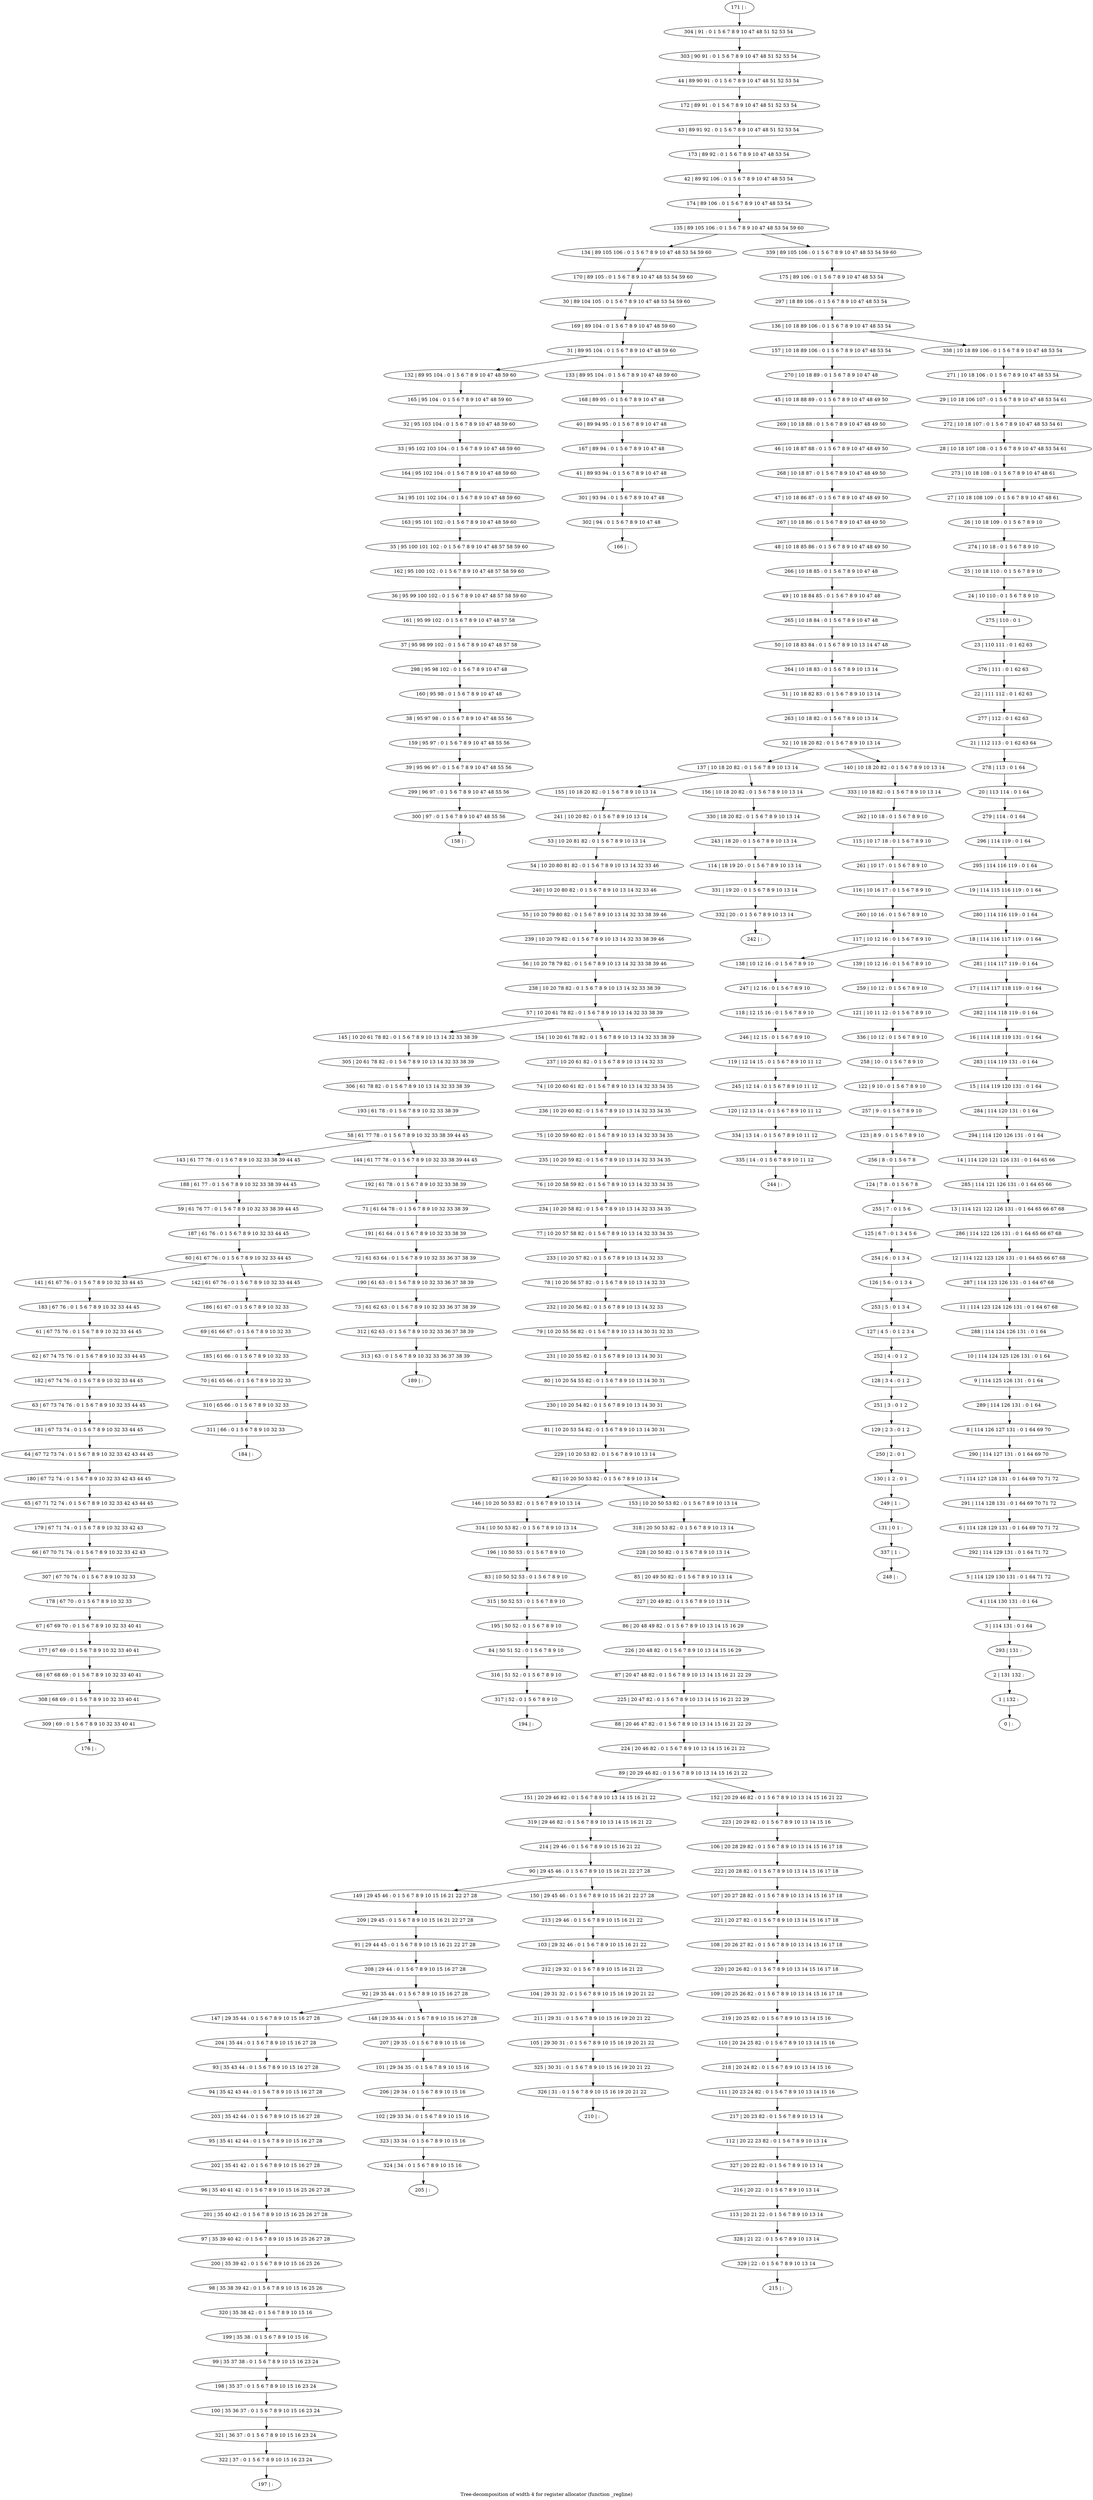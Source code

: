 digraph G {
graph [label="Tree-decomposition of width 4 for register allocator (function _regline)"]
0[label="0 | : "];
1[label="1 | 132 : "];
2[label="2 | 131 132 : "];
3[label="3 | 114 131 : 0 1 64 "];
4[label="4 | 114 130 131 : 0 1 64 "];
5[label="5 | 114 129 130 131 : 0 1 64 71 72 "];
6[label="6 | 114 128 129 131 : 0 1 64 69 70 71 72 "];
7[label="7 | 114 127 128 131 : 0 1 64 69 70 71 72 "];
8[label="8 | 114 126 127 131 : 0 1 64 69 70 "];
9[label="9 | 114 125 126 131 : 0 1 64 "];
10[label="10 | 114 124 125 126 131 : 0 1 64 "];
11[label="11 | 114 123 124 126 131 : 0 1 64 67 68 "];
12[label="12 | 114 122 123 126 131 : 0 1 64 65 66 67 68 "];
13[label="13 | 114 121 122 126 131 : 0 1 64 65 66 67 68 "];
14[label="14 | 114 120 121 126 131 : 0 1 64 65 66 "];
15[label="15 | 114 119 120 131 : 0 1 64 "];
16[label="16 | 114 118 119 131 : 0 1 64 "];
17[label="17 | 114 117 118 119 : 0 1 64 "];
18[label="18 | 114 116 117 119 : 0 1 64 "];
19[label="19 | 114 115 116 119 : 0 1 64 "];
20[label="20 | 113 114 : 0 1 64 "];
21[label="21 | 112 113 : 0 1 62 63 64 "];
22[label="22 | 111 112 : 0 1 62 63 "];
23[label="23 | 110 111 : 0 1 62 63 "];
24[label="24 | 10 110 : 0 1 5 6 7 8 9 10 "];
25[label="25 | 10 18 110 : 0 1 5 6 7 8 9 10 "];
26[label="26 | 10 18 109 : 0 1 5 6 7 8 9 10 "];
27[label="27 | 10 18 108 109 : 0 1 5 6 7 8 9 10 47 48 61 "];
28[label="28 | 10 18 107 108 : 0 1 5 6 7 8 9 10 47 48 53 54 61 "];
29[label="29 | 10 18 106 107 : 0 1 5 6 7 8 9 10 47 48 53 54 61 "];
30[label="30 | 89 104 105 : 0 1 5 6 7 8 9 10 47 48 53 54 59 60 "];
31[label="31 | 89 95 104 : 0 1 5 6 7 8 9 10 47 48 59 60 "];
32[label="32 | 95 103 104 : 0 1 5 6 7 8 9 10 47 48 59 60 "];
33[label="33 | 95 102 103 104 : 0 1 5 6 7 8 9 10 47 48 59 60 "];
34[label="34 | 95 101 102 104 : 0 1 5 6 7 8 9 10 47 48 59 60 "];
35[label="35 | 95 100 101 102 : 0 1 5 6 7 8 9 10 47 48 57 58 59 60 "];
36[label="36 | 95 99 100 102 : 0 1 5 6 7 8 9 10 47 48 57 58 59 60 "];
37[label="37 | 95 98 99 102 : 0 1 5 6 7 8 9 10 47 48 57 58 "];
38[label="38 | 95 97 98 : 0 1 5 6 7 8 9 10 47 48 55 56 "];
39[label="39 | 95 96 97 : 0 1 5 6 7 8 9 10 47 48 55 56 "];
40[label="40 | 89 94 95 : 0 1 5 6 7 8 9 10 47 48 "];
41[label="41 | 89 93 94 : 0 1 5 6 7 8 9 10 47 48 "];
42[label="42 | 89 92 106 : 0 1 5 6 7 8 9 10 47 48 53 54 "];
43[label="43 | 89 91 92 : 0 1 5 6 7 8 9 10 47 48 51 52 53 54 "];
44[label="44 | 89 90 91 : 0 1 5 6 7 8 9 10 47 48 51 52 53 54 "];
45[label="45 | 10 18 88 89 : 0 1 5 6 7 8 9 10 47 48 49 50 "];
46[label="46 | 10 18 87 88 : 0 1 5 6 7 8 9 10 47 48 49 50 "];
47[label="47 | 10 18 86 87 : 0 1 5 6 7 8 9 10 47 48 49 50 "];
48[label="48 | 10 18 85 86 : 0 1 5 6 7 8 9 10 47 48 49 50 "];
49[label="49 | 10 18 84 85 : 0 1 5 6 7 8 9 10 47 48 "];
50[label="50 | 10 18 83 84 : 0 1 5 6 7 8 9 10 13 14 47 48 "];
51[label="51 | 10 18 82 83 : 0 1 5 6 7 8 9 10 13 14 "];
52[label="52 | 10 18 20 82 : 0 1 5 6 7 8 9 10 13 14 "];
53[label="53 | 10 20 81 82 : 0 1 5 6 7 8 9 10 13 14 "];
54[label="54 | 10 20 80 81 82 : 0 1 5 6 7 8 9 10 13 14 32 33 46 "];
55[label="55 | 10 20 79 80 82 : 0 1 5 6 7 8 9 10 13 14 32 33 38 39 46 "];
56[label="56 | 10 20 78 79 82 : 0 1 5 6 7 8 9 10 13 14 32 33 38 39 46 "];
57[label="57 | 10 20 61 78 82 : 0 1 5 6 7 8 9 10 13 14 32 33 38 39 "];
58[label="58 | 61 77 78 : 0 1 5 6 7 8 9 10 32 33 38 39 44 45 "];
59[label="59 | 61 76 77 : 0 1 5 6 7 8 9 10 32 33 38 39 44 45 "];
60[label="60 | 61 67 76 : 0 1 5 6 7 8 9 10 32 33 44 45 "];
61[label="61 | 67 75 76 : 0 1 5 6 7 8 9 10 32 33 44 45 "];
62[label="62 | 67 74 75 76 : 0 1 5 6 7 8 9 10 32 33 44 45 "];
63[label="63 | 67 73 74 76 : 0 1 5 6 7 8 9 10 32 33 44 45 "];
64[label="64 | 67 72 73 74 : 0 1 5 6 7 8 9 10 32 33 42 43 44 45 "];
65[label="65 | 67 71 72 74 : 0 1 5 6 7 8 9 10 32 33 42 43 44 45 "];
66[label="66 | 67 70 71 74 : 0 1 5 6 7 8 9 10 32 33 42 43 "];
67[label="67 | 67 69 70 : 0 1 5 6 7 8 9 10 32 33 40 41 "];
68[label="68 | 67 68 69 : 0 1 5 6 7 8 9 10 32 33 40 41 "];
69[label="69 | 61 66 67 : 0 1 5 6 7 8 9 10 32 33 "];
70[label="70 | 61 65 66 : 0 1 5 6 7 8 9 10 32 33 "];
71[label="71 | 61 64 78 : 0 1 5 6 7 8 9 10 32 33 38 39 "];
72[label="72 | 61 63 64 : 0 1 5 6 7 8 9 10 32 33 36 37 38 39 "];
73[label="73 | 61 62 63 : 0 1 5 6 7 8 9 10 32 33 36 37 38 39 "];
74[label="74 | 10 20 60 61 82 : 0 1 5 6 7 8 9 10 13 14 32 33 34 35 "];
75[label="75 | 10 20 59 60 82 : 0 1 5 6 7 8 9 10 13 14 32 33 34 35 "];
76[label="76 | 10 20 58 59 82 : 0 1 5 6 7 8 9 10 13 14 32 33 34 35 "];
77[label="77 | 10 20 57 58 82 : 0 1 5 6 7 8 9 10 13 14 32 33 34 35 "];
78[label="78 | 10 20 56 57 82 : 0 1 5 6 7 8 9 10 13 14 32 33 "];
79[label="79 | 10 20 55 56 82 : 0 1 5 6 7 8 9 10 13 14 30 31 32 33 "];
80[label="80 | 10 20 54 55 82 : 0 1 5 6 7 8 9 10 13 14 30 31 "];
81[label="81 | 10 20 53 54 82 : 0 1 5 6 7 8 9 10 13 14 30 31 "];
82[label="82 | 10 20 50 53 82 : 0 1 5 6 7 8 9 10 13 14 "];
83[label="83 | 10 50 52 53 : 0 1 5 6 7 8 9 10 "];
84[label="84 | 50 51 52 : 0 1 5 6 7 8 9 10 "];
85[label="85 | 20 49 50 82 : 0 1 5 6 7 8 9 10 13 14 "];
86[label="86 | 20 48 49 82 : 0 1 5 6 7 8 9 10 13 14 15 16 29 "];
87[label="87 | 20 47 48 82 : 0 1 5 6 7 8 9 10 13 14 15 16 21 22 29 "];
88[label="88 | 20 46 47 82 : 0 1 5 6 7 8 9 10 13 14 15 16 21 22 29 "];
89[label="89 | 20 29 46 82 : 0 1 5 6 7 8 9 10 13 14 15 16 21 22 "];
90[label="90 | 29 45 46 : 0 1 5 6 7 8 9 10 15 16 21 22 27 28 "];
91[label="91 | 29 44 45 : 0 1 5 6 7 8 9 10 15 16 21 22 27 28 "];
92[label="92 | 29 35 44 : 0 1 5 6 7 8 9 10 15 16 27 28 "];
93[label="93 | 35 43 44 : 0 1 5 6 7 8 9 10 15 16 27 28 "];
94[label="94 | 35 42 43 44 : 0 1 5 6 7 8 9 10 15 16 27 28 "];
95[label="95 | 35 41 42 44 : 0 1 5 6 7 8 9 10 15 16 27 28 "];
96[label="96 | 35 40 41 42 : 0 1 5 6 7 8 9 10 15 16 25 26 27 28 "];
97[label="97 | 35 39 40 42 : 0 1 5 6 7 8 9 10 15 16 25 26 27 28 "];
98[label="98 | 35 38 39 42 : 0 1 5 6 7 8 9 10 15 16 25 26 "];
99[label="99 | 35 37 38 : 0 1 5 6 7 8 9 10 15 16 23 24 "];
100[label="100 | 35 36 37 : 0 1 5 6 7 8 9 10 15 16 23 24 "];
101[label="101 | 29 34 35 : 0 1 5 6 7 8 9 10 15 16 "];
102[label="102 | 29 33 34 : 0 1 5 6 7 8 9 10 15 16 "];
103[label="103 | 29 32 46 : 0 1 5 6 7 8 9 10 15 16 21 22 "];
104[label="104 | 29 31 32 : 0 1 5 6 7 8 9 10 15 16 19 20 21 22 "];
105[label="105 | 29 30 31 : 0 1 5 6 7 8 9 10 15 16 19 20 21 22 "];
106[label="106 | 20 28 29 82 : 0 1 5 6 7 8 9 10 13 14 15 16 17 18 "];
107[label="107 | 20 27 28 82 : 0 1 5 6 7 8 9 10 13 14 15 16 17 18 "];
108[label="108 | 20 26 27 82 : 0 1 5 6 7 8 9 10 13 14 15 16 17 18 "];
109[label="109 | 20 25 26 82 : 0 1 5 6 7 8 9 10 13 14 15 16 17 18 "];
110[label="110 | 20 24 25 82 : 0 1 5 6 7 8 9 10 13 14 15 16 "];
111[label="111 | 20 23 24 82 : 0 1 5 6 7 8 9 10 13 14 15 16 "];
112[label="112 | 20 22 23 82 : 0 1 5 6 7 8 9 10 13 14 "];
113[label="113 | 20 21 22 : 0 1 5 6 7 8 9 10 13 14 "];
114[label="114 | 18 19 20 : 0 1 5 6 7 8 9 10 13 14 "];
115[label="115 | 10 17 18 : 0 1 5 6 7 8 9 10 "];
116[label="116 | 10 16 17 : 0 1 5 6 7 8 9 10 "];
117[label="117 | 10 12 16 : 0 1 5 6 7 8 9 10 "];
118[label="118 | 12 15 16 : 0 1 5 6 7 8 9 10 "];
119[label="119 | 12 14 15 : 0 1 5 6 7 8 9 10 11 12 "];
120[label="120 | 12 13 14 : 0 1 5 6 7 8 9 10 11 12 "];
121[label="121 | 10 11 12 : 0 1 5 6 7 8 9 10 "];
122[label="122 | 9 10 : 0 1 5 6 7 8 9 10 "];
123[label="123 | 8 9 : 0 1 5 6 7 8 9 10 "];
124[label="124 | 7 8 : 0 1 5 6 7 8 "];
125[label="125 | 6 7 : 0 1 3 4 5 6 "];
126[label="126 | 5 6 : 0 1 3 4 "];
127[label="127 | 4 5 : 0 1 2 3 4 "];
128[label="128 | 3 4 : 0 1 2 "];
129[label="129 | 2 3 : 0 1 2 "];
130[label="130 | 1 2 : 0 1 "];
131[label="131 | 0 1 : "];
132[label="132 | 89 95 104 : 0 1 5 6 7 8 9 10 47 48 59 60 "];
133[label="133 | 89 95 104 : 0 1 5 6 7 8 9 10 47 48 59 60 "];
134[label="134 | 89 105 106 : 0 1 5 6 7 8 9 10 47 48 53 54 59 60 "];
135[label="135 | 89 105 106 : 0 1 5 6 7 8 9 10 47 48 53 54 59 60 "];
136[label="136 | 10 18 89 106 : 0 1 5 6 7 8 9 10 47 48 53 54 "];
137[label="137 | 10 18 20 82 : 0 1 5 6 7 8 9 10 13 14 "];
138[label="138 | 10 12 16 : 0 1 5 6 7 8 9 10 "];
139[label="139 | 10 12 16 : 0 1 5 6 7 8 9 10 "];
140[label="140 | 10 18 20 82 : 0 1 5 6 7 8 9 10 13 14 "];
141[label="141 | 61 67 76 : 0 1 5 6 7 8 9 10 32 33 44 45 "];
142[label="142 | 61 67 76 : 0 1 5 6 7 8 9 10 32 33 44 45 "];
143[label="143 | 61 77 78 : 0 1 5 6 7 8 9 10 32 33 38 39 44 45 "];
144[label="144 | 61 77 78 : 0 1 5 6 7 8 9 10 32 33 38 39 44 45 "];
145[label="145 | 10 20 61 78 82 : 0 1 5 6 7 8 9 10 13 14 32 33 38 39 "];
146[label="146 | 10 20 50 53 82 : 0 1 5 6 7 8 9 10 13 14 "];
147[label="147 | 29 35 44 : 0 1 5 6 7 8 9 10 15 16 27 28 "];
148[label="148 | 29 35 44 : 0 1 5 6 7 8 9 10 15 16 27 28 "];
149[label="149 | 29 45 46 : 0 1 5 6 7 8 9 10 15 16 21 22 27 28 "];
150[label="150 | 29 45 46 : 0 1 5 6 7 8 9 10 15 16 21 22 27 28 "];
151[label="151 | 20 29 46 82 : 0 1 5 6 7 8 9 10 13 14 15 16 21 22 "];
152[label="152 | 20 29 46 82 : 0 1 5 6 7 8 9 10 13 14 15 16 21 22 "];
153[label="153 | 10 20 50 53 82 : 0 1 5 6 7 8 9 10 13 14 "];
154[label="154 | 10 20 61 78 82 : 0 1 5 6 7 8 9 10 13 14 32 33 38 39 "];
155[label="155 | 10 18 20 82 : 0 1 5 6 7 8 9 10 13 14 "];
156[label="156 | 10 18 20 82 : 0 1 5 6 7 8 9 10 13 14 "];
157[label="157 | 10 18 89 106 : 0 1 5 6 7 8 9 10 47 48 53 54 "];
158[label="158 | : "];
159[label="159 | 95 97 : 0 1 5 6 7 8 9 10 47 48 55 56 "];
160[label="160 | 95 98 : 0 1 5 6 7 8 9 10 47 48 "];
161[label="161 | 95 99 102 : 0 1 5 6 7 8 9 10 47 48 57 58 "];
162[label="162 | 95 100 102 : 0 1 5 6 7 8 9 10 47 48 57 58 59 60 "];
163[label="163 | 95 101 102 : 0 1 5 6 7 8 9 10 47 48 59 60 "];
164[label="164 | 95 102 104 : 0 1 5 6 7 8 9 10 47 48 59 60 "];
165[label="165 | 95 104 : 0 1 5 6 7 8 9 10 47 48 59 60 "];
166[label="166 | : "];
167[label="167 | 89 94 : 0 1 5 6 7 8 9 10 47 48 "];
168[label="168 | 89 95 : 0 1 5 6 7 8 9 10 47 48 "];
169[label="169 | 89 104 : 0 1 5 6 7 8 9 10 47 48 59 60 "];
170[label="170 | 89 105 : 0 1 5 6 7 8 9 10 47 48 53 54 59 60 "];
171[label="171 | : "];
172[label="172 | 89 91 : 0 1 5 6 7 8 9 10 47 48 51 52 53 54 "];
173[label="173 | 89 92 : 0 1 5 6 7 8 9 10 47 48 53 54 "];
174[label="174 | 89 106 : 0 1 5 6 7 8 9 10 47 48 53 54 "];
175[label="175 | 89 106 : 0 1 5 6 7 8 9 10 47 48 53 54 "];
176[label="176 | : "];
177[label="177 | 67 69 : 0 1 5 6 7 8 9 10 32 33 40 41 "];
178[label="178 | 67 70 : 0 1 5 6 7 8 9 10 32 33 "];
179[label="179 | 67 71 74 : 0 1 5 6 7 8 9 10 32 33 42 43 "];
180[label="180 | 67 72 74 : 0 1 5 6 7 8 9 10 32 33 42 43 44 45 "];
181[label="181 | 67 73 74 : 0 1 5 6 7 8 9 10 32 33 44 45 "];
182[label="182 | 67 74 76 : 0 1 5 6 7 8 9 10 32 33 44 45 "];
183[label="183 | 67 76 : 0 1 5 6 7 8 9 10 32 33 44 45 "];
184[label="184 | : "];
185[label="185 | 61 66 : 0 1 5 6 7 8 9 10 32 33 "];
186[label="186 | 61 67 : 0 1 5 6 7 8 9 10 32 33 "];
187[label="187 | 61 76 : 0 1 5 6 7 8 9 10 32 33 44 45 "];
188[label="188 | 61 77 : 0 1 5 6 7 8 9 10 32 33 38 39 44 45 "];
189[label="189 | : "];
190[label="190 | 61 63 : 0 1 5 6 7 8 9 10 32 33 36 37 38 39 "];
191[label="191 | 61 64 : 0 1 5 6 7 8 9 10 32 33 38 39 "];
192[label="192 | 61 78 : 0 1 5 6 7 8 9 10 32 33 38 39 "];
193[label="193 | 61 78 : 0 1 5 6 7 8 9 10 32 33 38 39 "];
194[label="194 | : "];
195[label="195 | 50 52 : 0 1 5 6 7 8 9 10 "];
196[label="196 | 10 50 53 : 0 1 5 6 7 8 9 10 "];
197[label="197 | : "];
198[label="198 | 35 37 : 0 1 5 6 7 8 9 10 15 16 23 24 "];
199[label="199 | 35 38 : 0 1 5 6 7 8 9 10 15 16 "];
200[label="200 | 35 39 42 : 0 1 5 6 7 8 9 10 15 16 25 26 "];
201[label="201 | 35 40 42 : 0 1 5 6 7 8 9 10 15 16 25 26 27 28 "];
202[label="202 | 35 41 42 : 0 1 5 6 7 8 9 10 15 16 27 28 "];
203[label="203 | 35 42 44 : 0 1 5 6 7 8 9 10 15 16 27 28 "];
204[label="204 | 35 44 : 0 1 5 6 7 8 9 10 15 16 27 28 "];
205[label="205 | : "];
206[label="206 | 29 34 : 0 1 5 6 7 8 9 10 15 16 "];
207[label="207 | 29 35 : 0 1 5 6 7 8 9 10 15 16 "];
208[label="208 | 29 44 : 0 1 5 6 7 8 9 10 15 16 27 28 "];
209[label="209 | 29 45 : 0 1 5 6 7 8 9 10 15 16 21 22 27 28 "];
210[label="210 | : "];
211[label="211 | 29 31 : 0 1 5 6 7 8 9 10 15 16 19 20 21 22 "];
212[label="212 | 29 32 : 0 1 5 6 7 8 9 10 15 16 21 22 "];
213[label="213 | 29 46 : 0 1 5 6 7 8 9 10 15 16 21 22 "];
214[label="214 | 29 46 : 0 1 5 6 7 8 9 10 15 16 21 22 "];
215[label="215 | : "];
216[label="216 | 20 22 : 0 1 5 6 7 8 9 10 13 14 "];
217[label="217 | 20 23 82 : 0 1 5 6 7 8 9 10 13 14 "];
218[label="218 | 20 24 82 : 0 1 5 6 7 8 9 10 13 14 15 16 "];
219[label="219 | 20 25 82 : 0 1 5 6 7 8 9 10 13 14 15 16 "];
220[label="220 | 20 26 82 : 0 1 5 6 7 8 9 10 13 14 15 16 17 18 "];
221[label="221 | 20 27 82 : 0 1 5 6 7 8 9 10 13 14 15 16 17 18 "];
222[label="222 | 20 28 82 : 0 1 5 6 7 8 9 10 13 14 15 16 17 18 "];
223[label="223 | 20 29 82 : 0 1 5 6 7 8 9 10 13 14 15 16 "];
224[label="224 | 20 46 82 : 0 1 5 6 7 8 9 10 13 14 15 16 21 22 "];
225[label="225 | 20 47 82 : 0 1 5 6 7 8 9 10 13 14 15 16 21 22 29 "];
226[label="226 | 20 48 82 : 0 1 5 6 7 8 9 10 13 14 15 16 29 "];
227[label="227 | 20 49 82 : 0 1 5 6 7 8 9 10 13 14 "];
228[label="228 | 20 50 82 : 0 1 5 6 7 8 9 10 13 14 "];
229[label="229 | 10 20 53 82 : 0 1 5 6 7 8 9 10 13 14 "];
230[label="230 | 10 20 54 82 : 0 1 5 6 7 8 9 10 13 14 30 31 "];
231[label="231 | 10 20 55 82 : 0 1 5 6 7 8 9 10 13 14 30 31 "];
232[label="232 | 10 20 56 82 : 0 1 5 6 7 8 9 10 13 14 32 33 "];
233[label="233 | 10 20 57 82 : 0 1 5 6 7 8 9 10 13 14 32 33 "];
234[label="234 | 10 20 58 82 : 0 1 5 6 7 8 9 10 13 14 32 33 34 35 "];
235[label="235 | 10 20 59 82 : 0 1 5 6 7 8 9 10 13 14 32 33 34 35 "];
236[label="236 | 10 20 60 82 : 0 1 5 6 7 8 9 10 13 14 32 33 34 35 "];
237[label="237 | 10 20 61 82 : 0 1 5 6 7 8 9 10 13 14 32 33 "];
238[label="238 | 10 20 78 82 : 0 1 5 6 7 8 9 10 13 14 32 33 38 39 "];
239[label="239 | 10 20 79 82 : 0 1 5 6 7 8 9 10 13 14 32 33 38 39 46 "];
240[label="240 | 10 20 80 82 : 0 1 5 6 7 8 9 10 13 14 32 33 46 "];
241[label="241 | 10 20 82 : 0 1 5 6 7 8 9 10 13 14 "];
242[label="242 | : "];
243[label="243 | 18 20 : 0 1 5 6 7 8 9 10 13 14 "];
244[label="244 | : "];
245[label="245 | 12 14 : 0 1 5 6 7 8 9 10 11 12 "];
246[label="246 | 12 15 : 0 1 5 6 7 8 9 10 "];
247[label="247 | 12 16 : 0 1 5 6 7 8 9 10 "];
248[label="248 | : "];
249[label="249 | 1 : "];
250[label="250 | 2 : 0 1 "];
251[label="251 | 3 : 0 1 2 "];
252[label="252 | 4 : 0 1 2 "];
253[label="253 | 5 : 0 1 3 4 "];
254[label="254 | 6 : 0 1 3 4 "];
255[label="255 | 7 : 0 1 5 6 "];
256[label="256 | 8 : 0 1 5 6 7 8 "];
257[label="257 | 9 : 0 1 5 6 7 8 9 10 "];
258[label="258 | 10 : 0 1 5 6 7 8 9 10 "];
259[label="259 | 10 12 : 0 1 5 6 7 8 9 10 "];
260[label="260 | 10 16 : 0 1 5 6 7 8 9 10 "];
261[label="261 | 10 17 : 0 1 5 6 7 8 9 10 "];
262[label="262 | 10 18 : 0 1 5 6 7 8 9 10 "];
263[label="263 | 10 18 82 : 0 1 5 6 7 8 9 10 13 14 "];
264[label="264 | 10 18 83 : 0 1 5 6 7 8 9 10 13 14 "];
265[label="265 | 10 18 84 : 0 1 5 6 7 8 9 10 47 48 "];
266[label="266 | 10 18 85 : 0 1 5 6 7 8 9 10 47 48 "];
267[label="267 | 10 18 86 : 0 1 5 6 7 8 9 10 47 48 49 50 "];
268[label="268 | 10 18 87 : 0 1 5 6 7 8 9 10 47 48 49 50 "];
269[label="269 | 10 18 88 : 0 1 5 6 7 8 9 10 47 48 49 50 "];
270[label="270 | 10 18 89 : 0 1 5 6 7 8 9 10 47 48 "];
271[label="271 | 10 18 106 : 0 1 5 6 7 8 9 10 47 48 53 54 "];
272[label="272 | 10 18 107 : 0 1 5 6 7 8 9 10 47 48 53 54 61 "];
273[label="273 | 10 18 108 : 0 1 5 6 7 8 9 10 47 48 61 "];
274[label="274 | 10 18 : 0 1 5 6 7 8 9 10 "];
275[label="275 | 110 : 0 1 "];
276[label="276 | 111 : 0 1 62 63 "];
277[label="277 | 112 : 0 1 62 63 "];
278[label="278 | 113 : 0 1 64 "];
279[label="279 | 114 : 0 1 64 "];
280[label="280 | 114 116 119 : 0 1 64 "];
281[label="281 | 114 117 119 : 0 1 64 "];
282[label="282 | 114 118 119 : 0 1 64 "];
283[label="283 | 114 119 131 : 0 1 64 "];
284[label="284 | 114 120 131 : 0 1 64 "];
285[label="285 | 114 121 126 131 : 0 1 64 65 66 "];
286[label="286 | 114 122 126 131 : 0 1 64 65 66 67 68 "];
287[label="287 | 114 123 126 131 : 0 1 64 67 68 "];
288[label="288 | 114 124 126 131 : 0 1 64 "];
289[label="289 | 114 126 131 : 0 1 64 "];
290[label="290 | 114 127 131 : 0 1 64 69 70 "];
291[label="291 | 114 128 131 : 0 1 64 69 70 71 72 "];
292[label="292 | 114 129 131 : 0 1 64 71 72 "];
293[label="293 | 131 : "];
294[label="294 | 114 120 126 131 : 0 1 64 "];
295[label="295 | 114 116 119 : 0 1 64 "];
296[label="296 | 114 119 : 0 1 64 "];
297[label="297 | 18 89 106 : 0 1 5 6 7 8 9 10 47 48 53 54 "];
298[label="298 | 95 98 102 : 0 1 5 6 7 8 9 10 47 48 "];
299[label="299 | 96 97 : 0 1 5 6 7 8 9 10 47 48 55 56 "];
300[label="300 | 97 : 0 1 5 6 7 8 9 10 47 48 55 56 "];
301[label="301 | 93 94 : 0 1 5 6 7 8 9 10 47 48 "];
302[label="302 | 94 : 0 1 5 6 7 8 9 10 47 48 "];
303[label="303 | 90 91 : 0 1 5 6 7 8 9 10 47 48 51 52 53 54 "];
304[label="304 | 91 : 0 1 5 6 7 8 9 10 47 48 51 52 53 54 "];
305[label="305 | 20 61 78 82 : 0 1 5 6 7 8 9 10 13 14 32 33 38 39 "];
306[label="306 | 61 78 82 : 0 1 5 6 7 8 9 10 13 14 32 33 38 39 "];
307[label="307 | 67 70 74 : 0 1 5 6 7 8 9 10 32 33 "];
308[label="308 | 68 69 : 0 1 5 6 7 8 9 10 32 33 40 41 "];
309[label="309 | 69 : 0 1 5 6 7 8 9 10 32 33 40 41 "];
310[label="310 | 65 66 : 0 1 5 6 7 8 9 10 32 33 "];
311[label="311 | 66 : 0 1 5 6 7 8 9 10 32 33 "];
312[label="312 | 62 63 : 0 1 5 6 7 8 9 10 32 33 36 37 38 39 "];
313[label="313 | 63 : 0 1 5 6 7 8 9 10 32 33 36 37 38 39 "];
314[label="314 | 10 50 53 82 : 0 1 5 6 7 8 9 10 13 14 "];
315[label="315 | 50 52 53 : 0 1 5 6 7 8 9 10 "];
316[label="316 | 51 52 : 0 1 5 6 7 8 9 10 "];
317[label="317 | 52 : 0 1 5 6 7 8 9 10 "];
318[label="318 | 20 50 53 82 : 0 1 5 6 7 8 9 10 13 14 "];
319[label="319 | 29 46 82 : 0 1 5 6 7 8 9 10 13 14 15 16 21 22 "];
320[label="320 | 35 38 42 : 0 1 5 6 7 8 9 10 15 16 "];
321[label="321 | 36 37 : 0 1 5 6 7 8 9 10 15 16 23 24 "];
322[label="322 | 37 : 0 1 5 6 7 8 9 10 15 16 23 24 "];
323[label="323 | 33 34 : 0 1 5 6 7 8 9 10 15 16 "];
324[label="324 | 34 : 0 1 5 6 7 8 9 10 15 16 "];
325[label="325 | 30 31 : 0 1 5 6 7 8 9 10 15 16 19 20 21 22 "];
326[label="326 | 31 : 0 1 5 6 7 8 9 10 15 16 19 20 21 22 "];
327[label="327 | 20 22 82 : 0 1 5 6 7 8 9 10 13 14 "];
328[label="328 | 21 22 : 0 1 5 6 7 8 9 10 13 14 "];
329[label="329 | 22 : 0 1 5 6 7 8 9 10 13 14 "];
330[label="330 | 18 20 82 : 0 1 5 6 7 8 9 10 13 14 "];
331[label="331 | 19 20 : 0 1 5 6 7 8 9 10 13 14 "];
332[label="332 | 20 : 0 1 5 6 7 8 9 10 13 14 "];
333[label="333 | 10 18 82 : 0 1 5 6 7 8 9 10 13 14 "];
334[label="334 | 13 14 : 0 1 5 6 7 8 9 10 11 12 "];
335[label="335 | 14 : 0 1 5 6 7 8 9 10 11 12 "];
336[label="336 | 10 12 : 0 1 5 6 7 8 9 10 "];
337[label="337 | 1 : "];
338[label="338 | 10 18 89 106 : 0 1 5 6 7 8 9 10 47 48 53 54 "];
339[label="339 | 89 105 106 : 0 1 5 6 7 8 9 10 47 48 53 54 59 60 "];
32->33 ;
53->54 ;
61->62 ;
93->94 ;
31->132 ;
31->133 ;
52->137 ;
117->138 ;
117->139 ;
52->140 ;
60->141 ;
60->142 ;
58->143 ;
58->144 ;
57->145 ;
82->146 ;
92->147 ;
92->148 ;
90->149 ;
90->150 ;
89->151 ;
89->152 ;
82->153 ;
57->154 ;
137->155 ;
137->156 ;
159->39 ;
38->159 ;
160->38 ;
161->37 ;
36->161 ;
162->36 ;
35->162 ;
163->35 ;
34->163 ;
164->34 ;
33->164 ;
165->32 ;
132->165 ;
167->41 ;
40->167 ;
168->40 ;
133->168 ;
169->31 ;
30->169 ;
170->30 ;
134->170 ;
177->68 ;
67->177 ;
178->67 ;
179->66 ;
65->179 ;
180->65 ;
64->180 ;
181->64 ;
63->181 ;
182->63 ;
62->182 ;
183->61 ;
141->183 ;
185->70 ;
69->185 ;
186->69 ;
142->186 ;
187->60 ;
59->187 ;
188->59 ;
143->188 ;
190->73 ;
72->190 ;
191->72 ;
71->191 ;
192->71 ;
144->192 ;
193->58 ;
195->84 ;
196->83 ;
198->100 ;
99->198 ;
199->99 ;
200->98 ;
97->200 ;
201->97 ;
96->201 ;
202->96 ;
95->202 ;
203->95 ;
94->203 ;
204->93 ;
147->204 ;
206->102 ;
101->206 ;
207->101 ;
148->207 ;
208->92 ;
91->208 ;
209->91 ;
149->209 ;
211->105 ;
104->211 ;
212->104 ;
103->212 ;
213->103 ;
150->213 ;
214->90 ;
216->113 ;
217->112 ;
111->217 ;
218->111 ;
110->218 ;
219->110 ;
109->219 ;
220->109 ;
108->220 ;
221->108 ;
107->221 ;
222->107 ;
106->222 ;
223->106 ;
152->223 ;
224->89 ;
88->224 ;
225->88 ;
87->225 ;
226->87 ;
86->226 ;
227->86 ;
85->227 ;
228->85 ;
229->82 ;
81->229 ;
230->81 ;
80->230 ;
231->80 ;
79->231 ;
232->79 ;
78->232 ;
233->78 ;
77->233 ;
234->77 ;
76->234 ;
235->76 ;
75->235 ;
236->75 ;
74->236 ;
237->74 ;
154->237 ;
238->57 ;
56->238 ;
239->56 ;
55->239 ;
240->55 ;
54->240 ;
241->53 ;
155->241 ;
243->114 ;
245->120 ;
119->245 ;
246->119 ;
118->246 ;
247->118 ;
138->247 ;
249->131 ;
130->249 ;
250->130 ;
129->250 ;
251->129 ;
128->251 ;
252->128 ;
127->252 ;
253->127 ;
126->253 ;
254->126 ;
125->254 ;
255->125 ;
124->255 ;
256->124 ;
123->256 ;
257->123 ;
122->257 ;
258->122 ;
259->121 ;
139->259 ;
260->117 ;
116->260 ;
261->116 ;
115->261 ;
262->115 ;
263->52 ;
51->263 ;
264->51 ;
50->264 ;
265->50 ;
49->265 ;
266->49 ;
48->266 ;
267->48 ;
47->267 ;
268->47 ;
46->268 ;
269->46 ;
45->269 ;
270->45 ;
157->270 ;
298->160 ;
37->298 ;
39->299 ;
300->158 ;
299->300 ;
41->301 ;
302->166 ;
301->302 ;
145->305 ;
306->193 ;
305->306 ;
307->178 ;
66->307 ;
68->308 ;
309->176 ;
308->309 ;
70->310 ;
311->184 ;
310->311 ;
73->312 ;
313->189 ;
312->313 ;
314->196 ;
146->314 ;
315->195 ;
83->315 ;
84->316 ;
317->194 ;
316->317 ;
318->228 ;
153->318 ;
319->214 ;
151->319 ;
320->199 ;
98->320 ;
100->321 ;
322->197 ;
321->322 ;
102->323 ;
324->205 ;
323->324 ;
105->325 ;
326->210 ;
325->326 ;
327->216 ;
112->327 ;
113->328 ;
329->215 ;
328->329 ;
330->243 ;
156->330 ;
114->331 ;
332->242 ;
331->332 ;
333->262 ;
140->333 ;
120->334 ;
335->244 ;
334->335 ;
336->258 ;
121->336 ;
337->248 ;
131->337 ;
171->304 ;
304->303 ;
303->44 ;
44->172 ;
172->43 ;
43->173 ;
173->42 ;
42->174 ;
174->135 ;
175->297 ;
297->136 ;
271->29 ;
29->272 ;
272->28 ;
28->273 ;
273->27 ;
27->26 ;
26->274 ;
274->25 ;
25->24 ;
24->275 ;
275->23 ;
23->276 ;
276->22 ;
22->277 ;
277->21 ;
21->278 ;
278->20 ;
20->279 ;
279->296 ;
296->295 ;
295->19 ;
19->280 ;
280->18 ;
18->281 ;
281->17 ;
17->282 ;
282->16 ;
16->283 ;
283->15 ;
15->284 ;
284->294 ;
294->14 ;
14->285 ;
285->13 ;
13->286 ;
286->12 ;
12->287 ;
287->11 ;
11->288 ;
288->10 ;
10->9 ;
9->289 ;
289->8 ;
8->290 ;
290->7 ;
7->291 ;
291->6 ;
6->292 ;
292->5 ;
5->4 ;
4->3 ;
3->293 ;
293->2 ;
2->1 ;
1->0 ;
338->271 ;
339->175 ;
136->157 ;
136->338 ;
135->134 ;
135->339 ;
}
